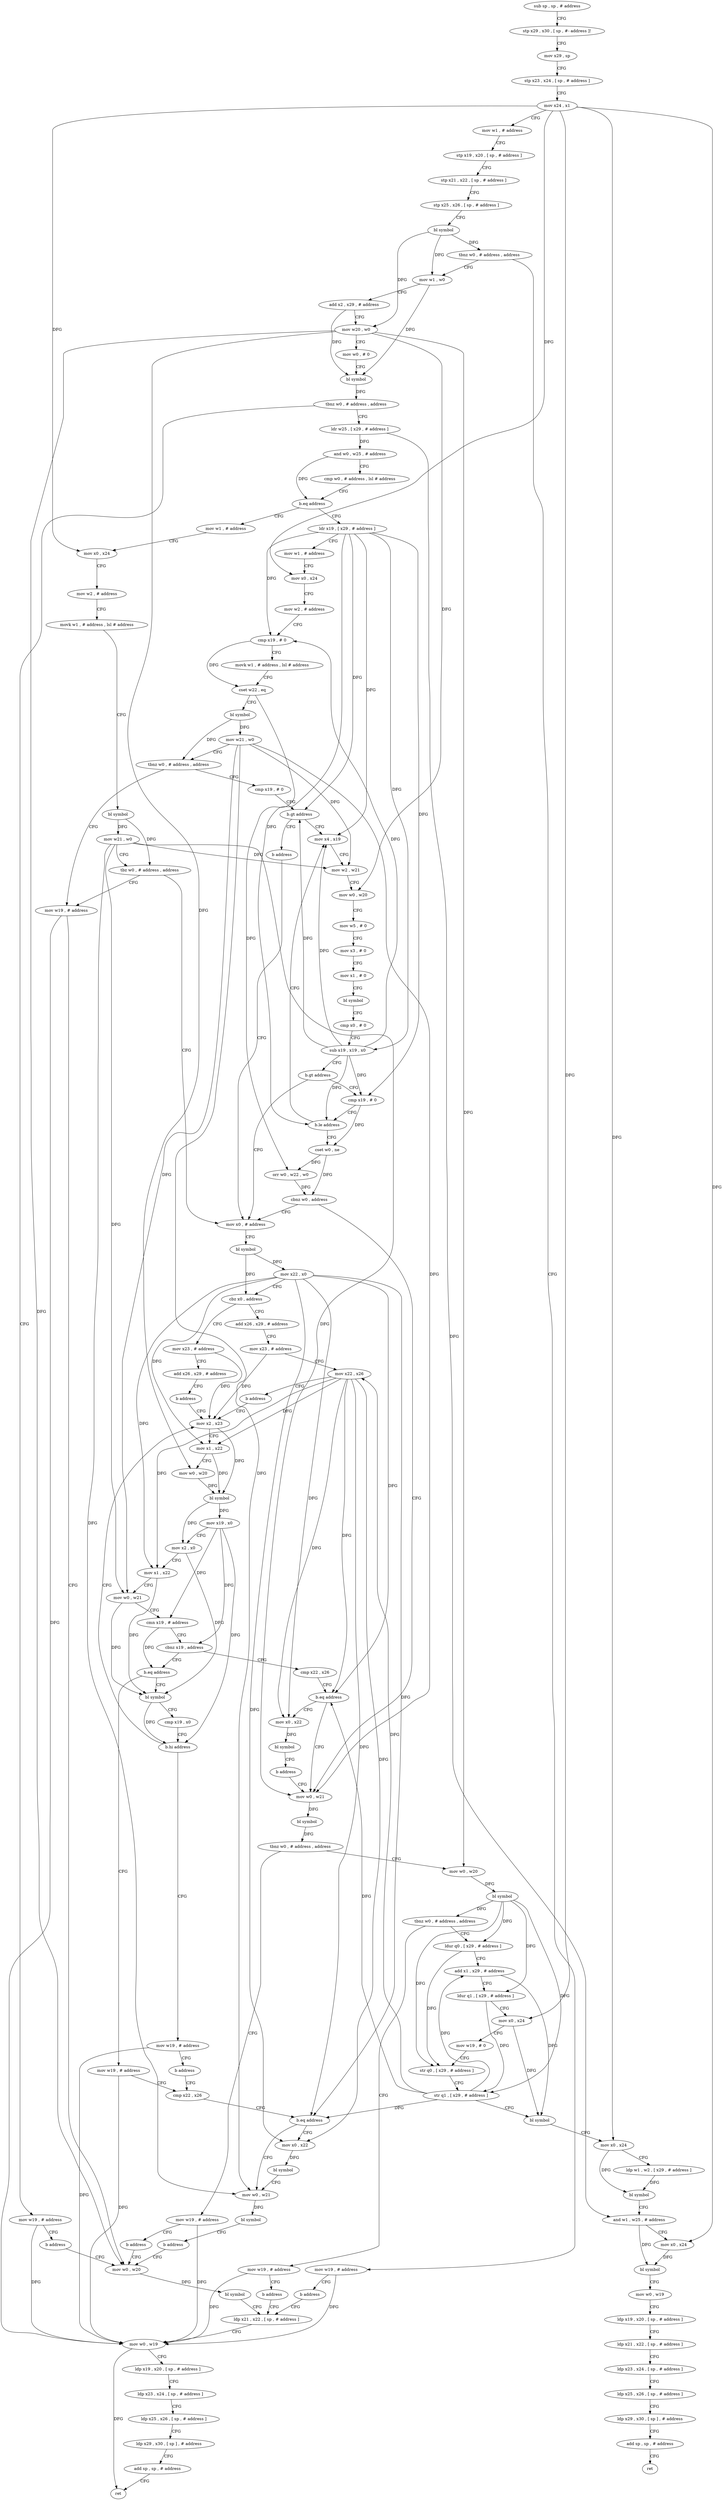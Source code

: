 digraph "func" {
"4218528" [label = "sub sp , sp , # address" ]
"4218532" [label = "stp x29 , x30 , [ sp , #- address ]!" ]
"4218536" [label = "mov x29 , sp" ]
"4218540" [label = "stp x23 , x24 , [ sp , # address ]" ]
"4218544" [label = "mov x24 , x1" ]
"4218548" [label = "mov w1 , # address" ]
"4218552" [label = "stp x19 , x20 , [ sp , # address ]" ]
"4218556" [label = "stp x21 , x22 , [ sp , # address ]" ]
"4218560" [label = "stp x25 , x26 , [ sp , # address ]" ]
"4218564" [label = "bl symbol" ]
"4218568" [label = "tbnz w0 , # address , address" ]
"4219104" [label = "mov w19 , # address" ]
"4218572" [label = "mov w1 , w0" ]
"4219108" [label = "b address" ]
"4218652" [label = "ldp x21 , x22 , [ sp , # address ]" ]
"4218576" [label = "add x2 , x29 , # address" ]
"4218580" [label = "mov w20 , w0" ]
"4218584" [label = "mov w0 , # 0" ]
"4218588" [label = "bl symbol" ]
"4218592" [label = "tbnz w0 , # address , address" ]
"4219040" [label = "mov w19 , # address" ]
"4218596" [label = "ldr w25 , [ x29 , # address ]" ]
"4218656" [label = "mov w0 , w19" ]
"4218660" [label = "ldp x19 , x20 , [ sp , # address ]" ]
"4218664" [label = "ldp x23 , x24 , [ sp , # address ]" ]
"4218668" [label = "ldp x25 , x26 , [ sp , # address ]" ]
"4218672" [label = "ldp x29 , x30 , [ sp ] , # address" ]
"4218676" [label = "add sp , sp , # address" ]
"4218680" [label = "ret" ]
"4219044" [label = "b address" ]
"4218644" [label = "mov w0 , w20" ]
"4218600" [label = "and w0 , w25 , # address" ]
"4218604" [label = "cmp w0 , # address , lsl # address" ]
"4218608" [label = "b.eq address" ]
"4218688" [label = "ldr x19 , [ x29 , # address ]" ]
"4218612" [label = "mov w1 , # address" ]
"4218648" [label = "bl symbol" ]
"4218692" [label = "mov w1 , # address" ]
"4218696" [label = "mov x0 , x24" ]
"4218700" [label = "mov w2 , # address" ]
"4218704" [label = "cmp x19 , # 0" ]
"4218708" [label = "movk w1 , # address , lsl # address" ]
"4218712" [label = "cset w22 , eq" ]
"4218716" [label = "bl symbol" ]
"4218720" [label = "mov w21 , w0" ]
"4218724" [label = "tbnz w0 , # address , address" ]
"4218640" [label = "mov w19 , # address" ]
"4218728" [label = "cmp x19 , # 0" ]
"4218616" [label = "mov x0 , x24" ]
"4218620" [label = "mov w2 , # address" ]
"4218624" [label = "movk w1 , # address , lsl # address" ]
"4218628" [label = "bl symbol" ]
"4218632" [label = "mov w21 , w0" ]
"4218636" [label = "tbz w0 , # address , address" ]
"4218792" [label = "mov x0 , # address" ]
"4218732" [label = "b.gt address" ]
"4218752" [label = "mov x4 , x19" ]
"4218736" [label = "b address" ]
"4218796" [label = "bl symbol" ]
"4218800" [label = "mov x22 , x0" ]
"4218804" [label = "cbz x0 , address" ]
"4219088" [label = "add x26 , x29 , # address" ]
"4218808" [label = "mov x23 , # address" ]
"4218756" [label = "mov w2 , w21" ]
"4218760" [label = "mov w0 , w20" ]
"4218764" [label = "mov w5 , # 0" ]
"4218768" [label = "mov x3 , # 0" ]
"4218772" [label = "mov x1 , # 0" ]
"4218776" [label = "bl symbol" ]
"4218780" [label = "cmp x0 , # 0" ]
"4218784" [label = "sub x19 , x19 , x0" ]
"4218788" [label = "b.gt address" ]
"4218744" [label = "cmp x19 , # 0" ]
"4219092" [label = "mov x23 , # address" ]
"4219096" [label = "mov x22 , x26" ]
"4219100" [label = "b address" ]
"4218840" [label = "mov x2 , x23" ]
"4218812" [label = "add x26 , x29 , # address" ]
"4218816" [label = "b address" ]
"4218748" [label = "b.le address" ]
"4218904" [label = "cset w0 , ne" ]
"4218844" [label = "mov x1 , x22" ]
"4218848" [label = "mov w0 , w20" ]
"4218852" [label = "bl symbol" ]
"4218856" [label = "mov x19 , x0" ]
"4218860" [label = "mov x2 , x0" ]
"4218864" [label = "mov x1 , x22" ]
"4218868" [label = "mov w0 , w21" ]
"4218872" [label = "cmn x19 , # address" ]
"4218876" [label = "cbnz x19 , address" ]
"4218824" [label = "b.eq address" ]
"4218880" [label = "cmp x22 , x26" ]
"4218908" [label = "orr w0 , w22 , w0" ]
"4218912" [label = "cbnz w0 , address" ]
"4218916" [label = "mov w0 , w21" ]
"4219048" [label = "mov w19 , # address" ]
"4218828" [label = "bl symbol" ]
"4218884" [label = "b.eq address" ]
"4218888" [label = "mov x0 , x22" ]
"4218920" [label = "bl symbol" ]
"4218924" [label = "tbnz w0 , # address , address" ]
"4219032" [label = "mov w19 , # address" ]
"4218928" [label = "mov w0 , w20" ]
"4219052" [label = "cmp x22 , x26" ]
"4218832" [label = "cmp x19 , x0" ]
"4218836" [label = "b.hi address" ]
"4219080" [label = "mov w19 , # address" ]
"4218892" [label = "bl symbol" ]
"4218896" [label = "b address" ]
"4219036" [label = "b address" ]
"4218932" [label = "bl symbol" ]
"4218936" [label = "tbnz w0 , # address , address" ]
"4219112" [label = "mov w19 , # address" ]
"4218940" [label = "ldur q0 , [ x29 , # address ]" ]
"4219068" [label = "mov w0 , w21" ]
"4219072" [label = "bl symbol" ]
"4219076" [label = "b address" ]
"4219060" [label = "mov x0 , x22" ]
"4219064" [label = "bl symbol" ]
"4219084" [label = "b address" ]
"4219116" [label = "b address" ]
"4218944" [label = "add x1 , x29 , # address" ]
"4218948" [label = "ldur q1 , [ x29 , # address ]" ]
"4218952" [label = "mov x0 , x24" ]
"4218956" [label = "mov w19 , # 0" ]
"4218960" [label = "str q0 , [ x29 , # address ]" ]
"4218964" [label = "str q1 , [ x29 , # address ]" ]
"4218968" [label = "bl symbol" ]
"4218972" [label = "mov x0 , x24" ]
"4218976" [label = "ldp w1 , w2 , [ x29 , # address ]" ]
"4218980" [label = "bl symbol" ]
"4218984" [label = "and w1 , w25 , # address" ]
"4218988" [label = "mov x0 , x24" ]
"4218992" [label = "bl symbol" ]
"4218996" [label = "mov w0 , w19" ]
"4219000" [label = "ldp x19 , x20 , [ sp , # address ]" ]
"4219004" [label = "ldp x21 , x22 , [ sp , # address ]" ]
"4219008" [label = "ldp x23 , x24 , [ sp , # address ]" ]
"4219012" [label = "ldp x25 , x26 , [ sp , # address ]" ]
"4219016" [label = "ldp x29 , x30 , [ sp ] , # address" ]
"4219020" [label = "add sp , sp , # address" ]
"4219024" [label = "ret" ]
"4219056" [label = "b.eq address" ]
"4218528" -> "4218532" [ label = "CFG" ]
"4218532" -> "4218536" [ label = "CFG" ]
"4218536" -> "4218540" [ label = "CFG" ]
"4218540" -> "4218544" [ label = "CFG" ]
"4218544" -> "4218548" [ label = "CFG" ]
"4218544" -> "4218696" [ label = "DFG" ]
"4218544" -> "4218616" [ label = "DFG" ]
"4218544" -> "4218952" [ label = "DFG" ]
"4218544" -> "4218972" [ label = "DFG" ]
"4218544" -> "4218988" [ label = "DFG" ]
"4218548" -> "4218552" [ label = "CFG" ]
"4218552" -> "4218556" [ label = "CFG" ]
"4218556" -> "4218560" [ label = "CFG" ]
"4218560" -> "4218564" [ label = "CFG" ]
"4218564" -> "4218568" [ label = "DFG" ]
"4218564" -> "4218572" [ label = "DFG" ]
"4218564" -> "4218580" [ label = "DFG" ]
"4218568" -> "4219104" [ label = "CFG" ]
"4218568" -> "4218572" [ label = "CFG" ]
"4219104" -> "4219108" [ label = "CFG" ]
"4219104" -> "4218656" [ label = "DFG" ]
"4218572" -> "4218576" [ label = "CFG" ]
"4218572" -> "4218588" [ label = "DFG" ]
"4219108" -> "4218652" [ label = "CFG" ]
"4218652" -> "4218656" [ label = "CFG" ]
"4218576" -> "4218580" [ label = "CFG" ]
"4218576" -> "4218588" [ label = "DFG" ]
"4218580" -> "4218584" [ label = "CFG" ]
"4218580" -> "4218644" [ label = "DFG" ]
"4218580" -> "4218848" [ label = "DFG" ]
"4218580" -> "4218760" [ label = "DFG" ]
"4218580" -> "4218928" [ label = "DFG" ]
"4218584" -> "4218588" [ label = "CFG" ]
"4218588" -> "4218592" [ label = "DFG" ]
"4218592" -> "4219040" [ label = "CFG" ]
"4218592" -> "4218596" [ label = "CFG" ]
"4219040" -> "4219044" [ label = "CFG" ]
"4219040" -> "4218656" [ label = "DFG" ]
"4218596" -> "4218600" [ label = "DFG" ]
"4218596" -> "4218984" [ label = "DFG" ]
"4218656" -> "4218660" [ label = "CFG" ]
"4218656" -> "4218680" [ label = "DFG" ]
"4218660" -> "4218664" [ label = "CFG" ]
"4218664" -> "4218668" [ label = "CFG" ]
"4218668" -> "4218672" [ label = "CFG" ]
"4218672" -> "4218676" [ label = "CFG" ]
"4218676" -> "4218680" [ label = "CFG" ]
"4219044" -> "4218644" [ label = "CFG" ]
"4218644" -> "4218648" [ label = "DFG" ]
"4218600" -> "4218604" [ label = "CFG" ]
"4218600" -> "4218608" [ label = "DFG" ]
"4218604" -> "4218608" [ label = "CFG" ]
"4218608" -> "4218688" [ label = "CFG" ]
"4218608" -> "4218612" [ label = "CFG" ]
"4218688" -> "4218692" [ label = "CFG" ]
"4218688" -> "4218704" [ label = "DFG" ]
"4218688" -> "4218732" [ label = "DFG" ]
"4218688" -> "4218752" [ label = "DFG" ]
"4218688" -> "4218784" [ label = "DFG" ]
"4218688" -> "4218744" [ label = "DFG" ]
"4218688" -> "4218748" [ label = "DFG" ]
"4218612" -> "4218616" [ label = "CFG" ]
"4218648" -> "4218652" [ label = "CFG" ]
"4218692" -> "4218696" [ label = "CFG" ]
"4218696" -> "4218700" [ label = "CFG" ]
"4218700" -> "4218704" [ label = "CFG" ]
"4218704" -> "4218708" [ label = "CFG" ]
"4218704" -> "4218712" [ label = "DFG" ]
"4218708" -> "4218712" [ label = "CFG" ]
"4218712" -> "4218716" [ label = "CFG" ]
"4218712" -> "4218908" [ label = "DFG" ]
"4218716" -> "4218720" [ label = "DFG" ]
"4218716" -> "4218724" [ label = "DFG" ]
"4218720" -> "4218724" [ label = "CFG" ]
"4218720" -> "4218868" [ label = "DFG" ]
"4218720" -> "4218756" [ label = "DFG" ]
"4218720" -> "4218916" [ label = "DFG" ]
"4218720" -> "4219068" [ label = "DFG" ]
"4218724" -> "4218640" [ label = "CFG" ]
"4218724" -> "4218728" [ label = "CFG" ]
"4218640" -> "4218644" [ label = "CFG" ]
"4218640" -> "4218656" [ label = "DFG" ]
"4218728" -> "4218732" [ label = "CFG" ]
"4218616" -> "4218620" [ label = "CFG" ]
"4218620" -> "4218624" [ label = "CFG" ]
"4218624" -> "4218628" [ label = "CFG" ]
"4218628" -> "4218632" [ label = "DFG" ]
"4218628" -> "4218636" [ label = "DFG" ]
"4218632" -> "4218636" [ label = "CFG" ]
"4218632" -> "4218868" [ label = "DFG" ]
"4218632" -> "4218756" [ label = "DFG" ]
"4218632" -> "4218916" [ label = "DFG" ]
"4218632" -> "4219068" [ label = "DFG" ]
"4218636" -> "4218792" [ label = "CFG" ]
"4218636" -> "4218640" [ label = "CFG" ]
"4218792" -> "4218796" [ label = "CFG" ]
"4218732" -> "4218752" [ label = "CFG" ]
"4218732" -> "4218736" [ label = "CFG" ]
"4218752" -> "4218756" [ label = "CFG" ]
"4218736" -> "4218792" [ label = "CFG" ]
"4218796" -> "4218800" [ label = "DFG" ]
"4218796" -> "4218804" [ label = "DFG" ]
"4218800" -> "4218804" [ label = "CFG" ]
"4218800" -> "4218844" [ label = "DFG" ]
"4218800" -> "4218864" [ label = "DFG" ]
"4218800" -> "4218884" [ label = "DFG" ]
"4218800" -> "4218888" [ label = "DFG" ]
"4218800" -> "4219056" [ label = "DFG" ]
"4218800" -> "4219060" [ label = "DFG" ]
"4218804" -> "4219088" [ label = "CFG" ]
"4218804" -> "4218808" [ label = "CFG" ]
"4219088" -> "4219092" [ label = "CFG" ]
"4218808" -> "4218812" [ label = "CFG" ]
"4218808" -> "4218840" [ label = "DFG" ]
"4218756" -> "4218760" [ label = "CFG" ]
"4218760" -> "4218764" [ label = "CFG" ]
"4218764" -> "4218768" [ label = "CFG" ]
"4218768" -> "4218772" [ label = "CFG" ]
"4218772" -> "4218776" [ label = "CFG" ]
"4218776" -> "4218780" [ label = "CFG" ]
"4218780" -> "4218784" [ label = "CFG" ]
"4218784" -> "4218788" [ label = "CFG" ]
"4218784" -> "4218704" [ label = "DFG" ]
"4218784" -> "4218732" [ label = "DFG" ]
"4218784" -> "4218752" [ label = "DFG" ]
"4218784" -> "4218744" [ label = "DFG" ]
"4218784" -> "4218748" [ label = "DFG" ]
"4218788" -> "4218744" [ label = "CFG" ]
"4218788" -> "4218792" [ label = "CFG" ]
"4218744" -> "4218748" [ label = "CFG" ]
"4218744" -> "4218904" [ label = "DFG" ]
"4219092" -> "4219096" [ label = "CFG" ]
"4219092" -> "4218840" [ label = "DFG" ]
"4219096" -> "4219100" [ label = "CFG" ]
"4219096" -> "4218844" [ label = "DFG" ]
"4219096" -> "4218864" [ label = "DFG" ]
"4219096" -> "4218884" [ label = "DFG" ]
"4219096" -> "4218888" [ label = "DFG" ]
"4219096" -> "4219056" [ label = "DFG" ]
"4219096" -> "4219060" [ label = "DFG" ]
"4219100" -> "4218840" [ label = "CFG" ]
"4218840" -> "4218844" [ label = "CFG" ]
"4218840" -> "4218852" [ label = "DFG" ]
"4218812" -> "4218816" [ label = "CFG" ]
"4218816" -> "4218840" [ label = "CFG" ]
"4218748" -> "4218904" [ label = "CFG" ]
"4218748" -> "4218752" [ label = "CFG" ]
"4218904" -> "4218908" [ label = "DFG" ]
"4218904" -> "4218912" [ label = "DFG" ]
"4218844" -> "4218848" [ label = "CFG" ]
"4218844" -> "4218852" [ label = "DFG" ]
"4218848" -> "4218852" [ label = "DFG" ]
"4218852" -> "4218856" [ label = "DFG" ]
"4218852" -> "4218860" [ label = "DFG" ]
"4218856" -> "4218860" [ label = "CFG" ]
"4218856" -> "4218872" [ label = "DFG" ]
"4218856" -> "4218876" [ label = "DFG" ]
"4218856" -> "4218836" [ label = "DFG" ]
"4218860" -> "4218864" [ label = "CFG" ]
"4218860" -> "4218828" [ label = "DFG" ]
"4218864" -> "4218868" [ label = "CFG" ]
"4218864" -> "4218828" [ label = "DFG" ]
"4218868" -> "4218872" [ label = "CFG" ]
"4218868" -> "4218828" [ label = "DFG" ]
"4218872" -> "4218876" [ label = "CFG" ]
"4218872" -> "4218824" [ label = "DFG" ]
"4218876" -> "4218824" [ label = "CFG" ]
"4218876" -> "4218880" [ label = "CFG" ]
"4218824" -> "4219048" [ label = "CFG" ]
"4218824" -> "4218828" [ label = "CFG" ]
"4218880" -> "4218884" [ label = "CFG" ]
"4218908" -> "4218912" [ label = "DFG" ]
"4218912" -> "4218792" [ label = "CFG" ]
"4218912" -> "4218916" [ label = "CFG" ]
"4218916" -> "4218920" [ label = "DFG" ]
"4219048" -> "4219052" [ label = "CFG" ]
"4219048" -> "4218656" [ label = "DFG" ]
"4218828" -> "4218832" [ label = "CFG" ]
"4218828" -> "4218836" [ label = "DFG" ]
"4218884" -> "4218916" [ label = "CFG" ]
"4218884" -> "4218888" [ label = "CFG" ]
"4218888" -> "4218892" [ label = "DFG" ]
"4218920" -> "4218924" [ label = "DFG" ]
"4218924" -> "4219032" [ label = "CFG" ]
"4218924" -> "4218928" [ label = "CFG" ]
"4219032" -> "4219036" [ label = "CFG" ]
"4219032" -> "4218656" [ label = "DFG" ]
"4218928" -> "4218932" [ label = "DFG" ]
"4219052" -> "4219056" [ label = "CFG" ]
"4218832" -> "4218836" [ label = "CFG" ]
"4218836" -> "4219080" [ label = "CFG" ]
"4218836" -> "4218840" [ label = "CFG" ]
"4219080" -> "4219084" [ label = "CFG" ]
"4219080" -> "4218656" [ label = "DFG" ]
"4218892" -> "4218896" [ label = "CFG" ]
"4218896" -> "4218916" [ label = "CFG" ]
"4219036" -> "4218644" [ label = "CFG" ]
"4218932" -> "4218936" [ label = "DFG" ]
"4218932" -> "4218940" [ label = "DFG" ]
"4218932" -> "4218960" [ label = "DFG" ]
"4218932" -> "4218948" [ label = "DFG" ]
"4218932" -> "4218964" [ label = "DFG" ]
"4218936" -> "4219112" [ label = "CFG" ]
"4218936" -> "4218940" [ label = "CFG" ]
"4219112" -> "4219116" [ label = "CFG" ]
"4219112" -> "4218656" [ label = "DFG" ]
"4218940" -> "4218944" [ label = "CFG" ]
"4218940" -> "4218960" [ label = "DFG" ]
"4219068" -> "4219072" [ label = "DFG" ]
"4219072" -> "4219076" [ label = "CFG" ]
"4219076" -> "4218644" [ label = "CFG" ]
"4219060" -> "4219064" [ label = "DFG" ]
"4219064" -> "4219068" [ label = "CFG" ]
"4219084" -> "4219052" [ label = "CFG" ]
"4219116" -> "4218652" [ label = "CFG" ]
"4218944" -> "4218948" [ label = "CFG" ]
"4218944" -> "4218968" [ label = "DFG" ]
"4218948" -> "4218952" [ label = "CFG" ]
"4218948" -> "4218964" [ label = "DFG" ]
"4218952" -> "4218956" [ label = "CFG" ]
"4218952" -> "4218968" [ label = "DFG" ]
"4218956" -> "4218960" [ label = "CFG" ]
"4218960" -> "4218964" [ label = "CFG" ]
"4218964" -> "4218968" [ label = "CFG" ]
"4218964" -> "4219096" [ label = "DFG" ]
"4218964" -> "4218884" [ label = "DFG" ]
"4218964" -> "4219056" [ label = "DFG" ]
"4218964" -> "4218944" [ label = "DFG" ]
"4218968" -> "4218972" [ label = "CFG" ]
"4218972" -> "4218976" [ label = "CFG" ]
"4218972" -> "4218980" [ label = "DFG" ]
"4218976" -> "4218980" [ label = "DFG" ]
"4218980" -> "4218984" [ label = "CFG" ]
"4218984" -> "4218988" [ label = "CFG" ]
"4218984" -> "4218992" [ label = "DFG" ]
"4218988" -> "4218992" [ label = "DFG" ]
"4218992" -> "4218996" [ label = "CFG" ]
"4218996" -> "4219000" [ label = "CFG" ]
"4219000" -> "4219004" [ label = "CFG" ]
"4219004" -> "4219008" [ label = "CFG" ]
"4219008" -> "4219012" [ label = "CFG" ]
"4219012" -> "4219016" [ label = "CFG" ]
"4219016" -> "4219020" [ label = "CFG" ]
"4219020" -> "4219024" [ label = "CFG" ]
"4219056" -> "4219068" [ label = "CFG" ]
"4219056" -> "4219060" [ label = "CFG" ]
}
